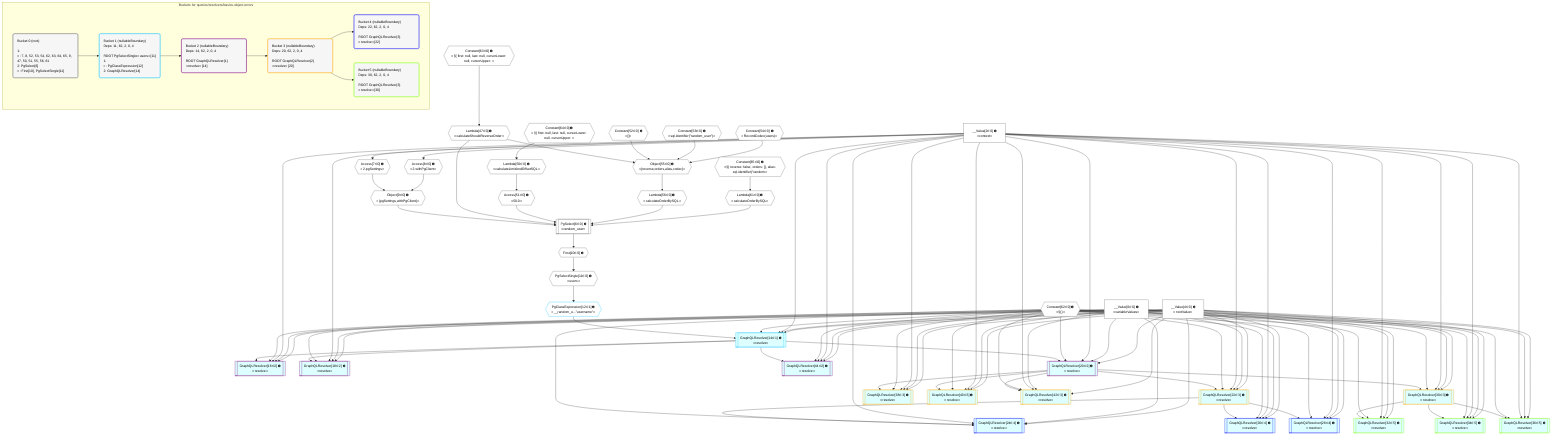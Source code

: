 %%{init: {'themeVariables': { 'fontSize': '12px'}}}%%
graph TD
    classDef path fill:#eee,stroke:#000,color:#000
    classDef plan fill:#fff,stroke-width:1px,color:#000
    classDef itemplan fill:#fff,stroke-width:2px,color:#000
    classDef unbatchedplan fill:#dff,stroke-width:1px,color:#000
    classDef sideeffectplan fill:#fcc,stroke-width:2px,color:#000
    classDef bucket fill:#f6f6f6,color:#000,stroke-width:2px,text-align:left


    %% plan dependencies
    PgSelect6[["PgSelect[6∈0] ➊<br />ᐸrandom_userᐳ"]]:::plan
    Object9{{"Object[9∈0] ➊<br />ᐸ{pgSettings,withPgClient}ᐳ"}}:::plan
    Lambda47{{"Lambda[47∈0] ➊<br />ᐸcalculateShouldReverseOrderᐳ"}}:::plan
    Access51{{"Access[51∈0] ➊<br />ᐸ50.0ᐳ"}}:::plan
    Lambda56{{"Lambda[56∈0] ➊<br />ᐸcalculateOrderBySQLᐳ"}}:::plan
    Lambda61{{"Lambda[61∈0] ➊<br />ᐸcalculateOrderBySQLᐳ"}}:::plan
    Object9 & Lambda47 & Access51 & Lambda56 & Lambda61 --> PgSelect6
    Object55{{"Object[55∈0] ➊<br />ᐸ{reverse,orders,alias,codec}ᐳ"}}:::plan
    Constant52{{"Constant[52∈0] ➊<br />ᐸ[]ᐳ"}}:::plan
    Constant53{{"Constant[53∈0] ➊<br />ᐸsql.identifier(”random_user”)ᐳ"}}:::plan
    Constant54{{"Constant[54∈0] ➊<br />ᐸRecordCodec(users)ᐳ"}}:::plan
    Lambda47 & Constant52 & Constant53 & Constant54 --> Object55
    Access7{{"Access[7∈0] ➊<br />ᐸ2.pgSettingsᐳ"}}:::plan
    Access8{{"Access[8∈0] ➊<br />ᐸ2.withPgClientᐳ"}}:::plan
    Access7 & Access8 --> Object9
    __Value2["__Value[2∈0] ➊<br />ᐸcontextᐳ"]:::plan
    __Value2 --> Access7
    __Value2 --> Access8
    First10{{"First[10∈0] ➊"}}:::plan
    PgSelect6 --> First10
    PgSelectSingle11{{"PgSelectSingle[11∈0] ➊<br />ᐸusersᐳ"}}:::plan
    First10 --> PgSelectSingle11
    Constant63{{"Constant[63∈0] ➊<br />ᐸ§{ first: null, last: null, cursorLower: null, cursorUpper: ᐳ"}}:::plan
    Constant63 --> Lambda47
    Lambda50{{"Lambda[50∈0] ➊<br />ᐸcalculateLimitAndOffsetSQLᐳ"}}:::plan
    Constant64{{"Constant[64∈0] ➊<br />ᐸ§{ first: null, last: null, cursorLower: null, cursorUpper: ᐳ"}}:::plan
    Constant64 --> Lambda50
    Lambda50 --> Access51
    Object55 --> Lambda56
    Constant65{{"Constant[65∈0] ➊<br />ᐸ§{ reverse: false, orders: [], alias: sql.identifier(”randomᐳ"}}:::plan
    Constant65 --> Lambda61
    __Value0["__Value[0∈0] ➊<br />ᐸvariableValuesᐳ"]:::plan
    __Value4["__Value[4∈0] ➊<br />ᐸrootValueᐳ"]:::plan
    Constant62{{"Constant[62∈0] ➊<br />ᐸ§{}ᐳ"}}:::plan
    GraphQLResolver14[["GraphQLResolver[14∈1] ➊<br />ᐸresolveᐳ"]]:::unbatchedplan
    PgClassExpression12{{"PgClassExpression[12∈1] ➊<br />ᐸ__random_u...”username”ᐳ"}}:::plan
    PgClassExpression12 & Constant62 & __Value2 & __Value0 & __Value4 --> GraphQLResolver14
    PgSelectSingle11 --> PgClassExpression12
    GraphQLResolver16[["GraphQLResolver[16∈2] ➊<br />ᐸresolveᐳ"]]:::unbatchedplan
    GraphQLResolver14 & Constant62 & __Value2 & __Value0 & __Value4 --> GraphQLResolver16
    GraphQLResolver18[["GraphQLResolver[18∈2] ➊<br />ᐸresolveᐳ"]]:::unbatchedplan
    GraphQLResolver14 & Constant62 & __Value2 & __Value0 & __Value4 --> GraphQLResolver18
    GraphQLResolver20[["GraphQLResolver[20∈2] ➊<br />ᐸresolveᐳ"]]:::unbatchedplan
    GraphQLResolver14 & Constant62 & __Value2 & __Value0 & __Value4 --> GraphQLResolver20
    GraphQLResolver44[["GraphQLResolver[44∈2] ➊<br />ᐸresolveᐳ"]]:::unbatchedplan
    GraphQLResolver14 & Constant62 & __Value2 & __Value0 & __Value4 --> GraphQLResolver44
    GraphQLResolver22[["GraphQLResolver[22∈3] ➊<br />ᐸresolveᐳ"]]:::unbatchedplan
    GraphQLResolver20 & Constant62 & __Value2 & __Value0 & __Value4 --> GraphQLResolver22
    GraphQLResolver30[["GraphQLResolver[30∈3] ➊<br />ᐸresolveᐳ"]]:::unbatchedplan
    GraphQLResolver20 & Constant62 & __Value2 & __Value0 & __Value4 --> GraphQLResolver30
    GraphQLResolver38[["GraphQLResolver[38∈3] ➊<br />ᐸresolveᐳ"]]:::unbatchedplan
    GraphQLResolver20 & Constant62 & __Value2 & __Value0 & __Value4 --> GraphQLResolver38
    GraphQLResolver40[["GraphQLResolver[40∈3] ➊<br />ᐸresolveᐳ"]]:::unbatchedplan
    GraphQLResolver20 & Constant62 & __Value2 & __Value0 & __Value4 --> GraphQLResolver40
    GraphQLResolver42[["GraphQLResolver[42∈3] ➊<br />ᐸresolveᐳ"]]:::unbatchedplan
    GraphQLResolver20 & Constant62 & __Value2 & __Value0 & __Value4 --> GraphQLResolver42
    GraphQLResolver24[["GraphQLResolver[24∈4] ➊<br />ᐸresolveᐳ"]]:::unbatchedplan
    GraphQLResolver22 & Constant62 & __Value2 & __Value0 & __Value4 --> GraphQLResolver24
    GraphQLResolver26[["GraphQLResolver[26∈4] ➊<br />ᐸresolveᐳ"]]:::unbatchedplan
    GraphQLResolver22 & Constant62 & __Value2 & __Value0 & __Value4 --> GraphQLResolver26
    GraphQLResolver28[["GraphQLResolver[28∈4] ➊<br />ᐸresolveᐳ"]]:::unbatchedplan
    GraphQLResolver22 & Constant62 & __Value2 & __Value0 & __Value4 --> GraphQLResolver28
    GraphQLResolver32[["GraphQLResolver[32∈5] ➊<br />ᐸresolveᐳ"]]:::unbatchedplan
    GraphQLResolver30 & Constant62 & __Value2 & __Value0 & __Value4 --> GraphQLResolver32
    GraphQLResolver34[["GraphQLResolver[34∈5] ➊<br />ᐸresolveᐳ"]]:::unbatchedplan
    GraphQLResolver30 & Constant62 & __Value2 & __Value0 & __Value4 --> GraphQLResolver34
    GraphQLResolver36[["GraphQLResolver[36∈5] ➊<br />ᐸresolveᐳ"]]:::unbatchedplan
    GraphQLResolver30 & Constant62 & __Value2 & __Value0 & __Value4 --> GraphQLResolver36

    %% define steps

    subgraph "Buckets for queries/resolvers/basics-object-errors"
    Bucket0("Bucket 0 (root)<br /><br />1: <br />ᐳ: 7, 8, 52, 53, 54, 62, 63, 64, 65, 9, 47, 50, 51, 55, 56, 61<br />2: PgSelect[6]<br />ᐳ: First[10], PgSelectSingle[11]"):::bucket
    classDef bucket0 stroke:#696969
    class Bucket0,__Value0,__Value2,__Value4,PgSelect6,Access7,Access8,Object9,First10,PgSelectSingle11,Lambda47,Lambda50,Access51,Constant52,Constant53,Constant54,Object55,Lambda56,Lambda61,Constant62,Constant63,Constant64,Constant65 bucket0
    Bucket1("Bucket 1 (nullableBoundary)<br />Deps: 11, 62, 2, 0, 4<br /><br />ROOT PgSelectSingleᐸusersᐳ[11]<br />1: <br />ᐳ: PgClassExpression[12]<br />2: GraphQLResolver[14]"):::bucket
    classDef bucket1 stroke:#00bfff
    class Bucket1,PgClassExpression12,GraphQLResolver14 bucket1
    Bucket2("Bucket 2 (nullableBoundary)<br />Deps: 14, 62, 2, 0, 4<br /><br />ROOT GraphQLResolver{1}ᐸresolveᐳ[14]"):::bucket
    classDef bucket2 stroke:#7f007f
    class Bucket2,GraphQLResolver16,GraphQLResolver18,GraphQLResolver20,GraphQLResolver44 bucket2
    Bucket3("Bucket 3 (nullableBoundary)<br />Deps: 20, 62, 2, 0, 4<br /><br />ROOT GraphQLResolver{2}ᐸresolveᐳ[20]"):::bucket
    classDef bucket3 stroke:#ffa500
    class Bucket3,GraphQLResolver22,GraphQLResolver30,GraphQLResolver38,GraphQLResolver40,GraphQLResolver42 bucket3
    Bucket4("Bucket 4 (nullableBoundary)<br />Deps: 22, 62, 2, 0, 4<br /><br />ROOT GraphQLResolver{3}ᐸresolveᐳ[22]"):::bucket
    classDef bucket4 stroke:#0000ff
    class Bucket4,GraphQLResolver24,GraphQLResolver26,GraphQLResolver28 bucket4
    Bucket5("Bucket 5 (nullableBoundary)<br />Deps: 30, 62, 2, 0, 4<br /><br />ROOT GraphQLResolver{3}ᐸresolveᐳ[30]"):::bucket
    classDef bucket5 stroke:#7fff00
    class Bucket5,GraphQLResolver32,GraphQLResolver34,GraphQLResolver36 bucket5
    Bucket0 --> Bucket1
    Bucket1 --> Bucket2
    Bucket2 --> Bucket3
    Bucket3 --> Bucket4 & Bucket5
    end
